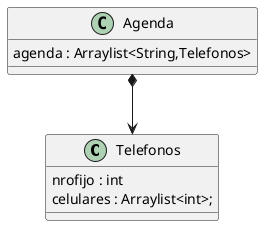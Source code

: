 @startuml
'https://plantuml.com/class-diagram

class Telefonos
{
 nrofijo : int
 celulares : Arraylist<int>;
}

class Agenda
{
 agenda : Arraylist<String,Telefonos>
}

Agenda *-->Telefonos
@enduml